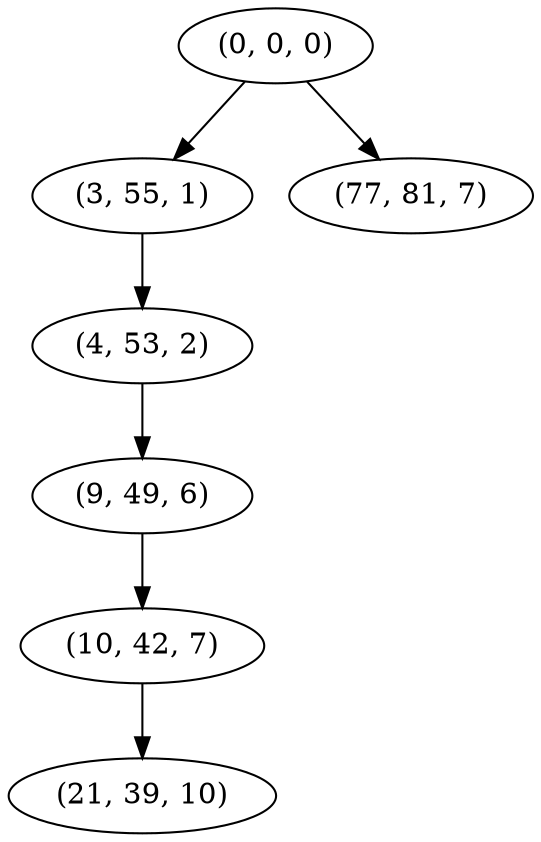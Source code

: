 digraph tree {
    "(0, 0, 0)";
    "(3, 55, 1)";
    "(4, 53, 2)";
    "(9, 49, 6)";
    "(10, 42, 7)";
    "(21, 39, 10)";
    "(77, 81, 7)";
    "(0, 0, 0)" -> "(3, 55, 1)";
    "(0, 0, 0)" -> "(77, 81, 7)";
    "(3, 55, 1)" -> "(4, 53, 2)";
    "(4, 53, 2)" -> "(9, 49, 6)";
    "(9, 49, 6)" -> "(10, 42, 7)";
    "(10, 42, 7)" -> "(21, 39, 10)";
}

